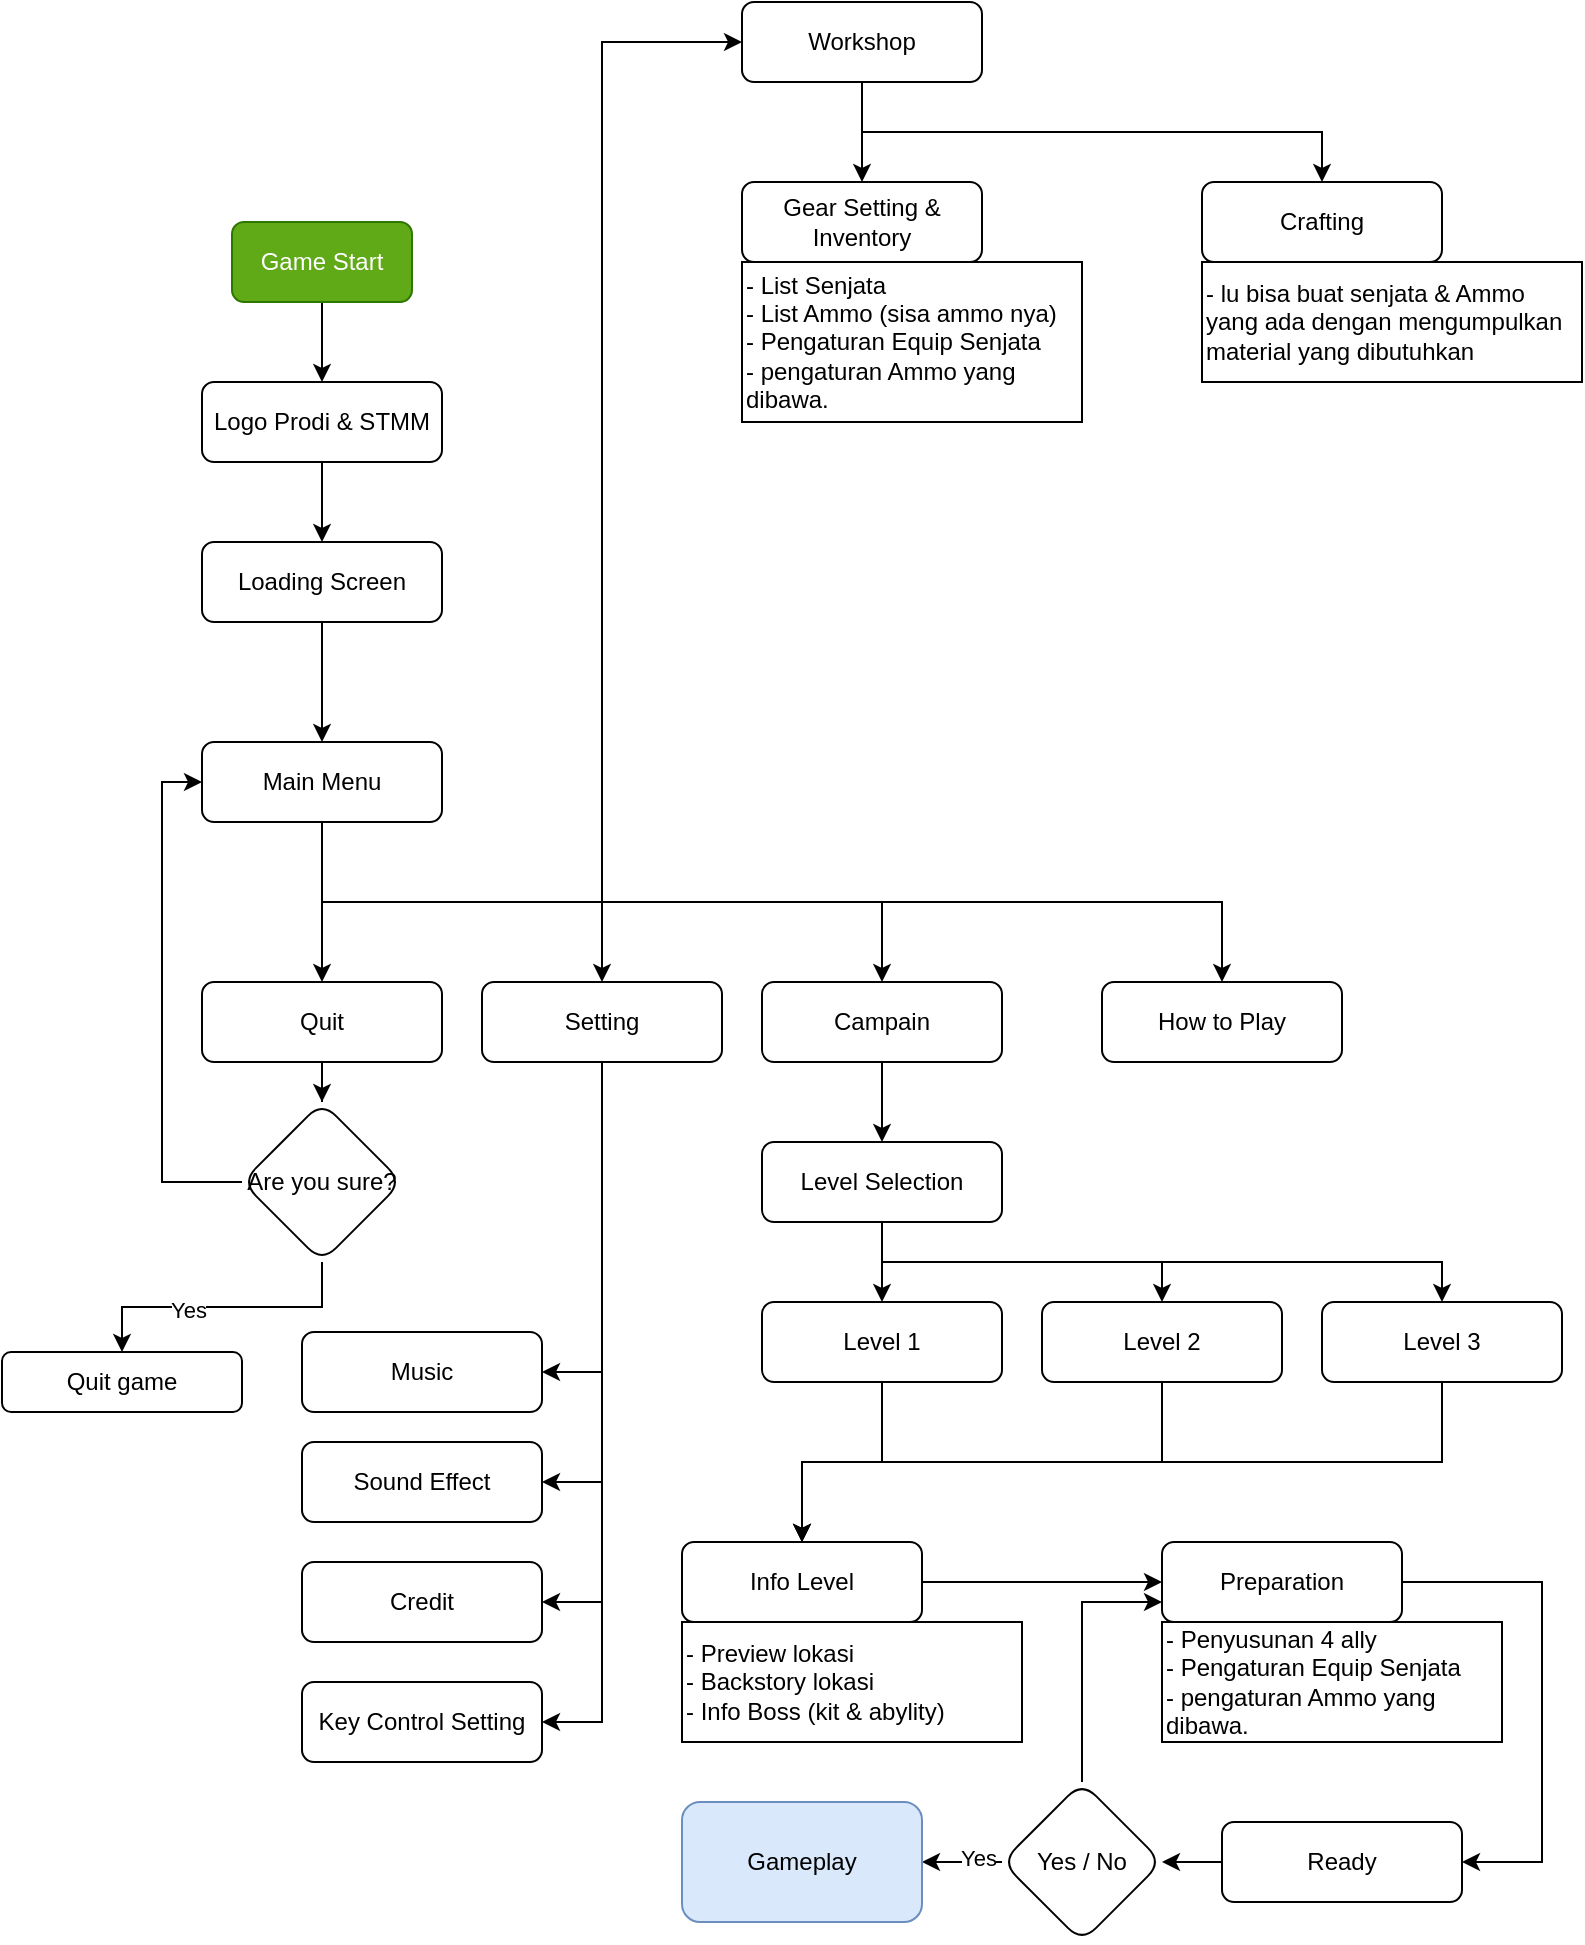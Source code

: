 <mxfile version="21.7.1" type="github">
  <diagram id="C5RBs43oDa-KdzZeNtuy" name="Page-1">
    <mxGraphModel dx="880" dy="456" grid="1" gridSize="10" guides="1" tooltips="1" connect="1" arrows="1" fold="1" page="1" pageScale="1" pageWidth="827" pageHeight="1169" math="0" shadow="0">
      <root>
        <mxCell id="WIyWlLk6GJQsqaUBKTNV-0" />
        <mxCell id="WIyWlLk6GJQsqaUBKTNV-1" parent="WIyWlLk6GJQsqaUBKTNV-0" />
        <mxCell id="AFjkLE0SlQJJLJoKXEfr-59" value="" style="edgeStyle=orthogonalEdgeStyle;rounded=0;orthogonalLoop=1;jettySize=auto;html=1;" parent="WIyWlLk6GJQsqaUBKTNV-1" source="WIyWlLk6GJQsqaUBKTNV-3" target="AFjkLE0SlQJJLJoKXEfr-1" edge="1">
          <mxGeometry relative="1" as="geometry" />
        </mxCell>
        <mxCell id="WIyWlLk6GJQsqaUBKTNV-3" value="Game Start&lt;br&gt;" style="rounded=1;whiteSpace=wrap;html=1;fontSize=12;glass=0;strokeWidth=1;shadow=0;fillColor=#60a917;strokeColor=#2D7600;fontColor=#ffffff;" parent="WIyWlLk6GJQsqaUBKTNV-1" vertex="1">
          <mxGeometry x="135" y="120" width="90" height="40" as="geometry" />
        </mxCell>
        <mxCell id="AFjkLE0SlQJJLJoKXEfr-4" value="" style="edgeStyle=orthogonalEdgeStyle;rounded=0;orthogonalLoop=1;jettySize=auto;html=1;" parent="WIyWlLk6GJQsqaUBKTNV-1" source="AFjkLE0SlQJJLJoKXEfr-1" target="AFjkLE0SlQJJLJoKXEfr-3" edge="1">
          <mxGeometry relative="1" as="geometry" />
        </mxCell>
        <mxCell id="AFjkLE0SlQJJLJoKXEfr-1" value="Logo Prodi &amp;amp; STMM" style="rounded=1;whiteSpace=wrap;html=1;fontSize=12;glass=0;strokeWidth=1;shadow=0;" parent="WIyWlLk6GJQsqaUBKTNV-1" vertex="1">
          <mxGeometry x="120" y="200" width="120" height="40" as="geometry" />
        </mxCell>
        <mxCell id="OI57rXE7ug-RvD7WbRAe-1" value="" style="edgeStyle=orthogonalEdgeStyle;rounded=0;orthogonalLoop=1;jettySize=auto;html=1;" parent="WIyWlLk6GJQsqaUBKTNV-1" source="AFjkLE0SlQJJLJoKXEfr-3" target="AFjkLE0SlQJJLJoKXEfr-5" edge="1">
          <mxGeometry relative="1" as="geometry" />
        </mxCell>
        <mxCell id="AFjkLE0SlQJJLJoKXEfr-3" value="Loading Screen" style="rounded=1;whiteSpace=wrap;html=1;fontSize=12;glass=0;strokeWidth=1;shadow=0;" parent="WIyWlLk6GJQsqaUBKTNV-1" vertex="1">
          <mxGeometry x="120" y="280" width="120" height="40" as="geometry" />
        </mxCell>
        <mxCell id="AFjkLE0SlQJJLJoKXEfr-23" style="edgeStyle=orthogonalEdgeStyle;rounded=0;orthogonalLoop=1;jettySize=auto;html=1;exitX=0.5;exitY=1;exitDx=0;exitDy=0;" parent="WIyWlLk6GJQsqaUBKTNV-1" source="AFjkLE0SlQJJLJoKXEfr-5" target="AFjkLE0SlQJJLJoKXEfr-10" edge="1">
          <mxGeometry relative="1" as="geometry" />
        </mxCell>
        <mxCell id="AFjkLE0SlQJJLJoKXEfr-24" style="edgeStyle=orthogonalEdgeStyle;rounded=0;orthogonalLoop=1;jettySize=auto;html=1;exitX=0.5;exitY=1;exitDx=0;exitDy=0;" parent="WIyWlLk6GJQsqaUBKTNV-1" source="AFjkLE0SlQJJLJoKXEfr-5" target="AFjkLE0SlQJJLJoKXEfr-7" edge="1">
          <mxGeometry relative="1" as="geometry" />
        </mxCell>
        <mxCell id="AFjkLE0SlQJJLJoKXEfr-25" style="edgeStyle=orthogonalEdgeStyle;rounded=0;orthogonalLoop=1;jettySize=auto;html=1;exitX=0.5;exitY=1;exitDx=0;exitDy=0;entryX=0.5;entryY=0;entryDx=0;entryDy=0;" parent="WIyWlLk6GJQsqaUBKTNV-1" source="AFjkLE0SlQJJLJoKXEfr-5" target="AFjkLE0SlQJJLJoKXEfr-9" edge="1">
          <mxGeometry relative="1" as="geometry" />
        </mxCell>
        <mxCell id="OI57rXE7ug-RvD7WbRAe-4" style="edgeStyle=orthogonalEdgeStyle;rounded=0;orthogonalLoop=1;jettySize=auto;html=1;exitX=0.5;exitY=1;exitDx=0;exitDy=0;entryX=0;entryY=0.5;entryDx=0;entryDy=0;" parent="WIyWlLk6GJQsqaUBKTNV-1" source="AFjkLE0SlQJJLJoKXEfr-5" target="AFjkLE0SlQJJLJoKXEfr-46" edge="1">
          <mxGeometry relative="1" as="geometry">
            <Array as="points">
              <mxPoint x="180" y="460" />
              <mxPoint x="320" y="460" />
              <mxPoint x="320" y="30" />
            </Array>
          </mxGeometry>
        </mxCell>
        <mxCell id="OI57rXE7ug-RvD7WbRAe-7" style="edgeStyle=orthogonalEdgeStyle;rounded=0;orthogonalLoop=1;jettySize=auto;html=1;exitX=0.5;exitY=1;exitDx=0;exitDy=0;entryX=0.5;entryY=0;entryDx=0;entryDy=0;" parent="WIyWlLk6GJQsqaUBKTNV-1" source="AFjkLE0SlQJJLJoKXEfr-5" target="OI57rXE7ug-RvD7WbRAe-5" edge="1">
          <mxGeometry relative="1" as="geometry" />
        </mxCell>
        <mxCell id="AFjkLE0SlQJJLJoKXEfr-5" value="Main Menu" style="rounded=1;whiteSpace=wrap;html=1;fontSize=12;glass=0;strokeWidth=1;shadow=0;" parent="WIyWlLk6GJQsqaUBKTNV-1" vertex="1">
          <mxGeometry x="120" y="380" width="120" height="40" as="geometry" />
        </mxCell>
        <mxCell id="AFjkLE0SlQJJLJoKXEfr-35" value="" style="edgeStyle=orthogonalEdgeStyle;rounded=0;orthogonalLoop=1;jettySize=auto;html=1;entryX=1;entryY=0.5;entryDx=0;entryDy=0;" parent="WIyWlLk6GJQsqaUBKTNV-1" source="AFjkLE0SlQJJLJoKXEfr-7" target="AFjkLE0SlQJJLJoKXEfr-34" edge="1">
          <mxGeometry relative="1" as="geometry" />
        </mxCell>
        <mxCell id="AFjkLE0SlQJJLJoKXEfr-38" style="edgeStyle=orthogonalEdgeStyle;rounded=0;orthogonalLoop=1;jettySize=auto;html=1;exitX=0.5;exitY=1;exitDx=0;exitDy=0;entryX=1;entryY=0.5;entryDx=0;entryDy=0;" parent="WIyWlLk6GJQsqaUBKTNV-1" source="AFjkLE0SlQJJLJoKXEfr-7" target="AFjkLE0SlQJJLJoKXEfr-36" edge="1">
          <mxGeometry relative="1" as="geometry" />
        </mxCell>
        <mxCell id="AFjkLE0SlQJJLJoKXEfr-39" style="edgeStyle=orthogonalEdgeStyle;rounded=0;orthogonalLoop=1;jettySize=auto;html=1;exitX=0.5;exitY=1;exitDx=0;exitDy=0;entryX=1;entryY=0.5;entryDx=0;entryDy=0;" parent="WIyWlLk6GJQsqaUBKTNV-1" source="AFjkLE0SlQJJLJoKXEfr-7" target="AFjkLE0SlQJJLJoKXEfr-37" edge="1">
          <mxGeometry relative="1" as="geometry" />
        </mxCell>
        <mxCell id="OI57rXE7ug-RvD7WbRAe-3" style="edgeStyle=orthogonalEdgeStyle;rounded=0;orthogonalLoop=1;jettySize=auto;html=1;exitX=0.5;exitY=1;exitDx=0;exitDy=0;entryX=1;entryY=0.5;entryDx=0;entryDy=0;" parent="WIyWlLk6GJQsqaUBKTNV-1" source="AFjkLE0SlQJJLJoKXEfr-7" target="OI57rXE7ug-RvD7WbRAe-2" edge="1">
          <mxGeometry relative="1" as="geometry" />
        </mxCell>
        <mxCell id="AFjkLE0SlQJJLJoKXEfr-7" value="Setting" style="rounded=1;whiteSpace=wrap;html=1;fontSize=12;glass=0;strokeWidth=1;shadow=0;" parent="WIyWlLk6GJQsqaUBKTNV-1" vertex="1">
          <mxGeometry x="260" y="500" width="120" height="40" as="geometry" />
        </mxCell>
        <mxCell id="AFjkLE0SlQJJLJoKXEfr-12" value="" style="edgeStyle=orthogonalEdgeStyle;rounded=0;orthogonalLoop=1;jettySize=auto;html=1;" parent="WIyWlLk6GJQsqaUBKTNV-1" source="AFjkLE0SlQJJLJoKXEfr-9" target="AFjkLE0SlQJJLJoKXEfr-11" edge="1">
          <mxGeometry relative="1" as="geometry" />
        </mxCell>
        <mxCell id="AFjkLE0SlQJJLJoKXEfr-9" value="Campain" style="rounded=1;whiteSpace=wrap;html=1;fontSize=12;glass=0;strokeWidth=1;shadow=0;" parent="WIyWlLk6GJQsqaUBKTNV-1" vertex="1">
          <mxGeometry x="400" y="500" width="120" height="40" as="geometry" />
        </mxCell>
        <mxCell id="AFjkLE0SlQJJLJoKXEfr-18" value="" style="edgeStyle=orthogonalEdgeStyle;rounded=0;orthogonalLoop=1;jettySize=auto;html=1;" parent="WIyWlLk6GJQsqaUBKTNV-1" source="AFjkLE0SlQJJLJoKXEfr-10" target="AFjkLE0SlQJJLJoKXEfr-17" edge="1">
          <mxGeometry relative="1" as="geometry" />
        </mxCell>
        <mxCell id="AFjkLE0SlQJJLJoKXEfr-10" value="Quit" style="rounded=1;whiteSpace=wrap;html=1;fontSize=12;glass=0;strokeWidth=1;shadow=0;" parent="WIyWlLk6GJQsqaUBKTNV-1" vertex="1">
          <mxGeometry x="120" y="500" width="120" height="40" as="geometry" />
        </mxCell>
        <mxCell id="AFjkLE0SlQJJLJoKXEfr-14" value="" style="edgeStyle=orthogonalEdgeStyle;rounded=0;orthogonalLoop=1;jettySize=auto;html=1;" parent="WIyWlLk6GJQsqaUBKTNV-1" source="AFjkLE0SlQJJLJoKXEfr-11" target="AFjkLE0SlQJJLJoKXEfr-13" edge="1">
          <mxGeometry relative="1" as="geometry" />
        </mxCell>
        <mxCell id="AFjkLE0SlQJJLJoKXEfr-41" style="edgeStyle=orthogonalEdgeStyle;rounded=0;orthogonalLoop=1;jettySize=auto;html=1;exitX=0.5;exitY=1;exitDx=0;exitDy=0;entryX=0.5;entryY=0;entryDx=0;entryDy=0;" parent="WIyWlLk6GJQsqaUBKTNV-1" source="AFjkLE0SlQJJLJoKXEfr-11" target="AFjkLE0SlQJJLJoKXEfr-40" edge="1">
          <mxGeometry relative="1" as="geometry" />
        </mxCell>
        <mxCell id="AFjkLE0SlQJJLJoKXEfr-43" style="edgeStyle=orthogonalEdgeStyle;rounded=0;orthogonalLoop=1;jettySize=auto;html=1;exitX=0.5;exitY=1;exitDx=0;exitDy=0;entryX=0.5;entryY=0;entryDx=0;entryDy=0;" parent="WIyWlLk6GJQsqaUBKTNV-1" source="AFjkLE0SlQJJLJoKXEfr-11" target="AFjkLE0SlQJJLJoKXEfr-42" edge="1">
          <mxGeometry relative="1" as="geometry" />
        </mxCell>
        <mxCell id="AFjkLE0SlQJJLJoKXEfr-11" value="Level Selection" style="rounded=1;whiteSpace=wrap;html=1;fontSize=12;glass=0;strokeWidth=1;shadow=0;" parent="WIyWlLk6GJQsqaUBKTNV-1" vertex="1">
          <mxGeometry x="400" y="580" width="120" height="40" as="geometry" />
        </mxCell>
        <mxCell id="AFjkLE0SlQJJLJoKXEfr-16" value="" style="edgeStyle=orthogonalEdgeStyle;rounded=0;orthogonalLoop=1;jettySize=auto;html=1;" parent="WIyWlLk6GJQsqaUBKTNV-1" source="AFjkLE0SlQJJLJoKXEfr-13" target="AFjkLE0SlQJJLJoKXEfr-15" edge="1">
          <mxGeometry relative="1" as="geometry" />
        </mxCell>
        <mxCell id="AFjkLE0SlQJJLJoKXEfr-13" value="Level 1" style="rounded=1;whiteSpace=wrap;html=1;fontSize=12;glass=0;strokeWidth=1;shadow=0;" parent="WIyWlLk6GJQsqaUBKTNV-1" vertex="1">
          <mxGeometry x="400" y="660" width="120" height="40" as="geometry" />
        </mxCell>
        <mxCell id="AFjkLE0SlQJJLJoKXEfr-55" style="edgeStyle=orthogonalEdgeStyle;rounded=0;orthogonalLoop=1;jettySize=auto;html=1;exitX=1;exitY=0.5;exitDx=0;exitDy=0;" parent="WIyWlLk6GJQsqaUBKTNV-1" source="AFjkLE0SlQJJLJoKXEfr-15" target="AFjkLE0SlQJJLJoKXEfr-54" edge="1">
          <mxGeometry relative="1" as="geometry" />
        </mxCell>
        <mxCell id="AFjkLE0SlQJJLJoKXEfr-15" value="Info Level" style="rounded=1;whiteSpace=wrap;html=1;fontSize=12;glass=0;strokeWidth=1;shadow=0;" parent="WIyWlLk6GJQsqaUBKTNV-1" vertex="1">
          <mxGeometry x="360" y="780" width="120" height="40" as="geometry" />
        </mxCell>
        <mxCell id="AFjkLE0SlQJJLJoKXEfr-20" value="" style="edgeStyle=orthogonalEdgeStyle;rounded=0;orthogonalLoop=1;jettySize=auto;html=1;" parent="WIyWlLk6GJQsqaUBKTNV-1" source="AFjkLE0SlQJJLJoKXEfr-17" target="AFjkLE0SlQJJLJoKXEfr-19" edge="1">
          <mxGeometry relative="1" as="geometry" />
        </mxCell>
        <mxCell id="AFjkLE0SlQJJLJoKXEfr-21" value="Yes" style="edgeLabel;html=1;align=center;verticalAlign=middle;resizable=0;points=[];" parent="AFjkLE0SlQJJLJoKXEfr-20" vertex="1" connectable="0">
          <mxGeometry x="0.24" y="1" relative="1" as="geometry">
            <mxPoint as="offset" />
          </mxGeometry>
        </mxCell>
        <mxCell id="AFjkLE0SlQJJLJoKXEfr-22" style="edgeStyle=orthogonalEdgeStyle;rounded=0;orthogonalLoop=1;jettySize=auto;html=1;exitX=0;exitY=0.5;exitDx=0;exitDy=0;entryX=0;entryY=0.5;entryDx=0;entryDy=0;" parent="WIyWlLk6GJQsqaUBKTNV-1" source="AFjkLE0SlQJJLJoKXEfr-17" target="AFjkLE0SlQJJLJoKXEfr-5" edge="1">
          <mxGeometry relative="1" as="geometry" />
        </mxCell>
        <mxCell id="AFjkLE0SlQJJLJoKXEfr-17" value="Are you sure?&lt;br&gt;" style="rhombus;whiteSpace=wrap;html=1;rounded=1;glass=0;strokeWidth=1;shadow=0;" parent="WIyWlLk6GJQsqaUBKTNV-1" vertex="1">
          <mxGeometry x="140" y="560" width="80" height="80" as="geometry" />
        </mxCell>
        <mxCell id="AFjkLE0SlQJJLJoKXEfr-19" value="Quit game" style="whiteSpace=wrap;html=1;rounded=1;glass=0;strokeWidth=1;shadow=0;" parent="WIyWlLk6GJQsqaUBKTNV-1" vertex="1">
          <mxGeometry x="20" y="685" width="120" height="30" as="geometry" />
        </mxCell>
        <mxCell id="AFjkLE0SlQJJLJoKXEfr-34" value="Music" style="rounded=1;whiteSpace=wrap;html=1;fontSize=12;glass=0;strokeWidth=1;shadow=0;" parent="WIyWlLk6GJQsqaUBKTNV-1" vertex="1">
          <mxGeometry x="170" y="675" width="120" height="40" as="geometry" />
        </mxCell>
        <mxCell id="AFjkLE0SlQJJLJoKXEfr-36" value="Sound Effect" style="rounded=1;whiteSpace=wrap;html=1;fontSize=12;glass=0;strokeWidth=1;shadow=0;" parent="WIyWlLk6GJQsqaUBKTNV-1" vertex="1">
          <mxGeometry x="170" y="730" width="120" height="40" as="geometry" />
        </mxCell>
        <mxCell id="AFjkLE0SlQJJLJoKXEfr-37" value="Credit" style="rounded=1;whiteSpace=wrap;html=1;fontSize=12;glass=0;strokeWidth=1;shadow=0;" parent="WIyWlLk6GJQsqaUBKTNV-1" vertex="1">
          <mxGeometry x="170" y="790" width="120" height="40" as="geometry" />
        </mxCell>
        <mxCell id="Tp_Th9MmOShFhfLEclrp-0" style="edgeStyle=orthogonalEdgeStyle;rounded=0;orthogonalLoop=1;jettySize=auto;html=1;exitX=0.5;exitY=1;exitDx=0;exitDy=0;entryX=0.5;entryY=0;entryDx=0;entryDy=0;" edge="1" parent="WIyWlLk6GJQsqaUBKTNV-1" source="AFjkLE0SlQJJLJoKXEfr-40" target="AFjkLE0SlQJJLJoKXEfr-15">
          <mxGeometry relative="1" as="geometry" />
        </mxCell>
        <mxCell id="AFjkLE0SlQJJLJoKXEfr-40" value="Level 2" style="rounded=1;whiteSpace=wrap;html=1;fontSize=12;glass=0;strokeWidth=1;shadow=0;" parent="WIyWlLk6GJQsqaUBKTNV-1" vertex="1">
          <mxGeometry x="540" y="660" width="120" height="40" as="geometry" />
        </mxCell>
        <mxCell id="Tp_Th9MmOShFhfLEclrp-1" style="edgeStyle=orthogonalEdgeStyle;rounded=0;orthogonalLoop=1;jettySize=auto;html=1;exitX=0.5;exitY=1;exitDx=0;exitDy=0;entryX=0.5;entryY=0;entryDx=0;entryDy=0;" edge="1" parent="WIyWlLk6GJQsqaUBKTNV-1" source="AFjkLE0SlQJJLJoKXEfr-42" target="AFjkLE0SlQJJLJoKXEfr-15">
          <mxGeometry relative="1" as="geometry" />
        </mxCell>
        <mxCell id="AFjkLE0SlQJJLJoKXEfr-42" value="Level 3" style="rounded=1;whiteSpace=wrap;html=1;fontSize=12;glass=0;strokeWidth=1;shadow=0;" parent="WIyWlLk6GJQsqaUBKTNV-1" vertex="1">
          <mxGeometry x="680" y="660" width="120" height="40" as="geometry" />
        </mxCell>
        <mxCell id="AFjkLE0SlQJJLJoKXEfr-105" value="" style="edgeStyle=orthogonalEdgeStyle;rounded=0;orthogonalLoop=1;jettySize=auto;html=1;" parent="WIyWlLk6GJQsqaUBKTNV-1" source="AFjkLE0SlQJJLJoKXEfr-46" target="AFjkLE0SlQJJLJoKXEfr-104" edge="1">
          <mxGeometry relative="1" as="geometry" />
        </mxCell>
        <mxCell id="X9rj4Kq2Ay1AnmOOGXKO-8" style="edgeStyle=orthogonalEdgeStyle;rounded=0;orthogonalLoop=1;jettySize=auto;html=1;exitX=0.5;exitY=1;exitDx=0;exitDy=0;entryX=0.5;entryY=0;entryDx=0;entryDy=0;" parent="WIyWlLk6GJQsqaUBKTNV-1" source="AFjkLE0SlQJJLJoKXEfr-46" target="X9rj4Kq2Ay1AnmOOGXKO-6" edge="1">
          <mxGeometry relative="1" as="geometry" />
        </mxCell>
        <mxCell id="AFjkLE0SlQJJLJoKXEfr-46" value="Workshop" style="rounded=1;whiteSpace=wrap;html=1;fontSize=12;glass=0;strokeWidth=1;shadow=0;" parent="WIyWlLk6GJQsqaUBKTNV-1" vertex="1">
          <mxGeometry x="390" y="10" width="120" height="40" as="geometry" />
        </mxCell>
        <mxCell id="AFjkLE0SlQJJLJoKXEfr-51" value="- Preview lokasi&amp;nbsp;&lt;br&gt;- Backstory lokasi&lt;br&gt;- Info Boss (kit &amp;amp; abylity)" style="rounded=0;whiteSpace=wrap;html=1;align=left;" parent="WIyWlLk6GJQsqaUBKTNV-1" vertex="1">
          <mxGeometry x="360" y="820" width="170" height="60" as="geometry" />
        </mxCell>
        <mxCell id="AFjkLE0SlQJJLJoKXEfr-96" style="edgeStyle=orthogonalEdgeStyle;rounded=0;orthogonalLoop=1;jettySize=auto;html=1;exitX=1;exitY=0.5;exitDx=0;exitDy=0;entryX=1;entryY=0.5;entryDx=0;entryDy=0;" parent="WIyWlLk6GJQsqaUBKTNV-1" source="AFjkLE0SlQJJLJoKXEfr-54" target="AFjkLE0SlQJJLJoKXEfr-95" edge="1">
          <mxGeometry relative="1" as="geometry">
            <Array as="points">
              <mxPoint x="790" y="800" />
              <mxPoint x="790" y="940" />
            </Array>
          </mxGeometry>
        </mxCell>
        <mxCell id="AFjkLE0SlQJJLJoKXEfr-54" value="Preparation" style="rounded=1;whiteSpace=wrap;html=1;fontSize=12;glass=0;strokeWidth=1;shadow=0;" parent="WIyWlLk6GJQsqaUBKTNV-1" vertex="1">
          <mxGeometry x="600" y="780" width="120" height="40" as="geometry" />
        </mxCell>
        <mxCell id="AFjkLE0SlQJJLJoKXEfr-56" value="- Penyusunan 4 ally&lt;br&gt;- Pengaturan Equip Senjata&lt;br&gt;- pengaturan Ammo yang dibawa." style="rounded=0;whiteSpace=wrap;html=1;align=left;" parent="WIyWlLk6GJQsqaUBKTNV-1" vertex="1">
          <mxGeometry x="600" y="820" width="170" height="60" as="geometry" />
        </mxCell>
        <mxCell id="AFjkLE0SlQJJLJoKXEfr-62" value="" style="edgeStyle=orthogonalEdgeStyle;rounded=0;orthogonalLoop=1;jettySize=auto;html=1;" parent="WIyWlLk6GJQsqaUBKTNV-1" edge="1">
          <mxGeometry relative="1" as="geometry">
            <mxPoint x="220.0" y="280" as="sourcePoint" />
          </mxGeometry>
        </mxCell>
        <mxCell id="AFjkLE0SlQJJLJoKXEfr-65" value="" style="edgeStyle=orthogonalEdgeStyle;rounded=0;orthogonalLoop=1;jettySize=auto;html=1;" parent="WIyWlLk6GJQsqaUBKTNV-1" edge="1">
          <mxGeometry relative="1" as="geometry">
            <mxPoint x="410" y="280.0" as="sourcePoint" />
          </mxGeometry>
        </mxCell>
        <mxCell id="AFjkLE0SlQJJLJoKXEfr-73" style="edgeStyle=orthogonalEdgeStyle;rounded=0;orthogonalLoop=1;jettySize=auto;html=1;exitX=0.5;exitY=0;exitDx=0;exitDy=0;entryX=0;entryY=0.5;entryDx=0;entryDy=0;" parent="WIyWlLk6GJQsqaUBKTNV-1" edge="1">
          <mxGeometry relative="1" as="geometry">
            <mxPoint x="480" y="240" as="sourcePoint" />
          </mxGeometry>
        </mxCell>
        <mxCell id="AFjkLE0SlQJJLJoKXEfr-78" value="" style="edgeStyle=orthogonalEdgeStyle;rounded=0;orthogonalLoop=1;jettySize=auto;html=1;" parent="WIyWlLk6GJQsqaUBKTNV-1" edge="1">
          <mxGeometry relative="1" as="geometry">
            <mxPoint x="630" y="50" as="sourcePoint" />
          </mxGeometry>
        </mxCell>
        <mxCell id="AFjkLE0SlQJJLJoKXEfr-81" value="" style="edgeStyle=orthogonalEdgeStyle;rounded=0;orthogonalLoop=1;jettySize=auto;html=1;" parent="WIyWlLk6GJQsqaUBKTNV-1" edge="1">
          <mxGeometry relative="1" as="geometry">
            <mxPoint x="570.0" y="100" as="targetPoint" />
          </mxGeometry>
        </mxCell>
        <mxCell id="AFjkLE0SlQJJLJoKXEfr-84" style="edgeStyle=orthogonalEdgeStyle;rounded=0;orthogonalLoop=1;jettySize=auto;html=1;exitX=0.5;exitY=1;exitDx=0;exitDy=0;entryX=0;entryY=0.5;entryDx=0;entryDy=0;" parent="WIyWlLk6GJQsqaUBKTNV-1" edge="1">
          <mxGeometry relative="1" as="geometry">
            <mxPoint x="570" y="140" as="sourcePoint" />
          </mxGeometry>
        </mxCell>
        <mxCell id="AFjkLE0SlQJJLJoKXEfr-86" style="edgeStyle=orthogonalEdgeStyle;rounded=0;orthogonalLoop=1;jettySize=auto;html=1;exitX=0.5;exitY=1;exitDx=0;exitDy=0;entryX=0;entryY=0.5;entryDx=0;entryDy=0;" parent="WIyWlLk6GJQsqaUBKTNV-1" edge="1">
          <mxGeometry relative="1" as="geometry">
            <mxPoint x="570" y="140" as="sourcePoint" />
          </mxGeometry>
        </mxCell>
        <mxCell id="AFjkLE0SlQJJLJoKXEfr-88" style="edgeStyle=orthogonalEdgeStyle;rounded=0;orthogonalLoop=1;jettySize=auto;html=1;exitX=0.5;exitY=0;exitDx=0;exitDy=0;entryX=1;entryY=0.75;entryDx=0;entryDy=0;" parent="WIyWlLk6GJQsqaUBKTNV-1" edge="1">
          <mxGeometry relative="1" as="geometry">
            <mxPoint x="630" y="65" as="targetPoint" />
          </mxGeometry>
        </mxCell>
        <mxCell id="AFjkLE0SlQJJLJoKXEfr-90" value="" style="edgeStyle=orthogonalEdgeStyle;rounded=0;orthogonalLoop=1;jettySize=auto;html=1;" parent="WIyWlLk6GJQsqaUBKTNV-1" edge="1">
          <mxGeometry relative="1" as="geometry">
            <mxPoint x="660.0" y="250" as="sourcePoint" />
          </mxGeometry>
        </mxCell>
        <mxCell id="AFjkLE0SlQJJLJoKXEfr-91" style="edgeStyle=orthogonalEdgeStyle;rounded=0;orthogonalLoop=1;jettySize=auto;html=1;exitX=0;exitY=0.5;exitDx=0;exitDy=0;entryX=0.25;entryY=1;entryDx=0;entryDy=0;" parent="WIyWlLk6GJQsqaUBKTNV-1" edge="1">
          <mxGeometry relative="1" as="geometry">
            <mxPoint x="540" y="140" as="targetPoint" />
          </mxGeometry>
        </mxCell>
        <mxCell id="AFjkLE0SlQJJLJoKXEfr-98" value="" style="edgeStyle=orthogonalEdgeStyle;rounded=0;orthogonalLoop=1;jettySize=auto;html=1;" parent="WIyWlLk6GJQsqaUBKTNV-1" source="AFjkLE0SlQJJLJoKXEfr-95" target="AFjkLE0SlQJJLJoKXEfr-97" edge="1">
          <mxGeometry relative="1" as="geometry" />
        </mxCell>
        <mxCell id="AFjkLE0SlQJJLJoKXEfr-95" value="Ready" style="rounded=1;whiteSpace=wrap;html=1;fontSize=12;glass=0;strokeWidth=1;shadow=0;" parent="WIyWlLk6GJQsqaUBKTNV-1" vertex="1">
          <mxGeometry x="630" y="920" width="120" height="40" as="geometry" />
        </mxCell>
        <mxCell id="AFjkLE0SlQJJLJoKXEfr-99" style="edgeStyle=orthogonalEdgeStyle;rounded=0;orthogonalLoop=1;jettySize=auto;html=1;exitX=0.5;exitY=0;exitDx=0;exitDy=0;entryX=0;entryY=0.75;entryDx=0;entryDy=0;" parent="WIyWlLk6GJQsqaUBKTNV-1" source="AFjkLE0SlQJJLJoKXEfr-97" target="AFjkLE0SlQJJLJoKXEfr-54" edge="1">
          <mxGeometry relative="1" as="geometry" />
        </mxCell>
        <mxCell id="AFjkLE0SlQJJLJoKXEfr-101" value="" style="edgeStyle=orthogonalEdgeStyle;rounded=0;orthogonalLoop=1;jettySize=auto;html=1;" parent="WIyWlLk6GJQsqaUBKTNV-1" source="AFjkLE0SlQJJLJoKXEfr-97" target="AFjkLE0SlQJJLJoKXEfr-100" edge="1">
          <mxGeometry relative="1" as="geometry" />
        </mxCell>
        <mxCell id="AFjkLE0SlQJJLJoKXEfr-102" value="Yes" style="edgeLabel;html=1;align=center;verticalAlign=middle;resizable=0;points=[];" parent="AFjkLE0SlQJJLJoKXEfr-101" vertex="1" connectable="0">
          <mxGeometry x="-0.4" y="-2" relative="1" as="geometry">
            <mxPoint as="offset" />
          </mxGeometry>
        </mxCell>
        <mxCell id="AFjkLE0SlQJJLJoKXEfr-97" value="Yes / No" style="rhombus;whiteSpace=wrap;html=1;rounded=1;glass=0;strokeWidth=1;shadow=0;" parent="WIyWlLk6GJQsqaUBKTNV-1" vertex="1">
          <mxGeometry x="520" y="900" width="80" height="80" as="geometry" />
        </mxCell>
        <mxCell id="AFjkLE0SlQJJLJoKXEfr-100" value="Gameplay" style="whiteSpace=wrap;html=1;rounded=1;glass=0;strokeWidth=1;shadow=0;fillColor=#dae8fc;strokeColor=#6c8ebf;" parent="WIyWlLk6GJQsqaUBKTNV-1" vertex="1">
          <mxGeometry x="360" y="910" width="120" height="60" as="geometry" />
        </mxCell>
        <mxCell id="AFjkLE0SlQJJLJoKXEfr-104" value="Gear Setting &amp;amp; Inventory" style="rounded=1;whiteSpace=wrap;html=1;fontSize=12;glass=0;strokeWidth=1;shadow=0;" parent="WIyWlLk6GJQsqaUBKTNV-1" vertex="1">
          <mxGeometry x="390" y="100" width="120" height="40" as="geometry" />
        </mxCell>
        <mxCell id="X9rj4Kq2Ay1AnmOOGXKO-0" value="- List Senjata&lt;br&gt;- List Ammo (sisa ammo nya)&lt;br&gt;- Pengaturan Equip Senjata&lt;br style=&quot;border-color: var(--border-color);&quot;&gt;- pengaturan Ammo yang dibawa." style="rounded=0;whiteSpace=wrap;html=1;align=left;" parent="WIyWlLk6GJQsqaUBKTNV-1" vertex="1">
          <mxGeometry x="390" y="140" width="170" height="80" as="geometry" />
        </mxCell>
        <mxCell id="X9rj4Kq2Ay1AnmOOGXKO-6" value="Crafting" style="rounded=1;whiteSpace=wrap;html=1;fontSize=12;glass=0;strokeWidth=1;shadow=0;" parent="WIyWlLk6GJQsqaUBKTNV-1" vertex="1">
          <mxGeometry x="620" y="100" width="120" height="40" as="geometry" />
        </mxCell>
        <mxCell id="X9rj4Kq2Ay1AnmOOGXKO-9" value="- lu bisa buat senjata &amp;amp; Ammo yang ada dengan mengumpulkan material yang dibutuhkan" style="rounded=0;whiteSpace=wrap;html=1;align=left;" parent="WIyWlLk6GJQsqaUBKTNV-1" vertex="1">
          <mxGeometry x="620" y="140" width="190" height="60" as="geometry" />
        </mxCell>
        <mxCell id="OI57rXE7ug-RvD7WbRAe-2" value="Key Control Setting" style="rounded=1;whiteSpace=wrap;html=1;fontSize=12;glass=0;strokeWidth=1;shadow=0;" parent="WIyWlLk6GJQsqaUBKTNV-1" vertex="1">
          <mxGeometry x="170" y="850" width="120" height="40" as="geometry" />
        </mxCell>
        <mxCell id="OI57rXE7ug-RvD7WbRAe-5" value="How to Play" style="rounded=1;whiteSpace=wrap;html=1;fontSize=12;glass=0;strokeWidth=1;shadow=0;" parent="WIyWlLk6GJQsqaUBKTNV-1" vertex="1">
          <mxGeometry x="570" y="500" width="120" height="40" as="geometry" />
        </mxCell>
      </root>
    </mxGraphModel>
  </diagram>
</mxfile>
